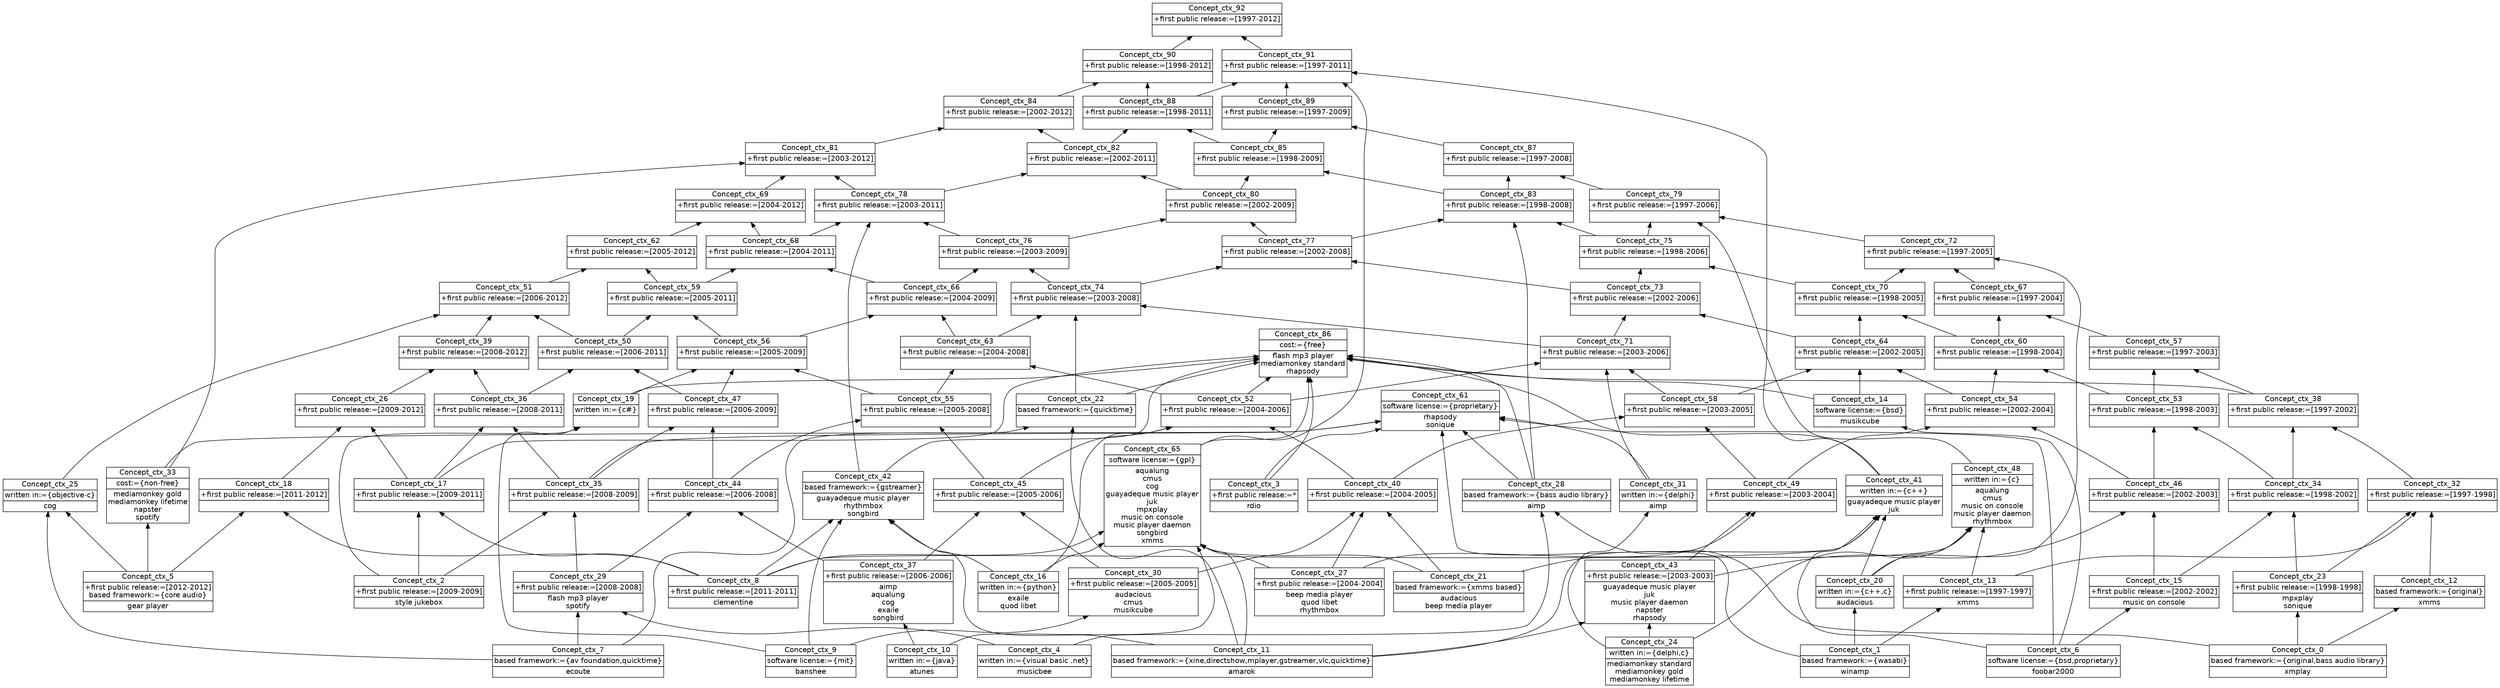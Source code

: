 digraph G { 
	rankdir=BT;
	margin=0;
	node [margin="0.03,0.03",fontname="DejaVu Sans"];
	ranksep=0.3;
	nodesep=0.2;
//graph[label="name:ctx,concept number:93,object number:37,attribute number:94"
55 [shape=none,label=<<table border="0" cellborder="1" cellspacing="0" port="p"><tr><td>Concept_ctx_5</td></tr><tr><td>+first public release:=[2012-2012]<br/>based framework:={core audio}<br/></td></tr><tr><td>gear player<br/></td></tr></table>>];
56 [shape=none,label=<<table border="0" cellborder="1" cellspacing="0" port="p"><tr><td>Concept_ctx_8</td></tr><tr><td>+first public release:=[2011-2011]<br/></td></tr><tr><td>clementine<br/></td></tr></table>>];
57 [shape=none,label=<<table border="0" cellborder="1" cellspacing="0" port="p"><tr><td>Concept_ctx_2</td></tr><tr><td>+first public release:=[2009-2009]<br/></td></tr><tr><td>style jukebox<br/></td></tr></table>>];
66 [shape=none,label=<<table border="0" cellborder="1" cellspacing="0" port="p"><tr><td>Concept_ctx_3</td></tr><tr><td>+first public release:=*<br/></td></tr><tr><td>rdio<br/></td></tr></table>>];
72 [shape=none,label=<<table border="0" cellborder="1" cellspacing="0" port="p"><tr><td>Concept_ctx_9</td></tr><tr><td>software license:={mit}<br/></td></tr><tr><td>banshee<br/></td></tr></table>>];
73 [shape=none,label=<<table border="0" cellborder="1" cellspacing="0" port="p"><tr><td>Concept_ctx_6</td></tr><tr><td>software license:={bsd,proprietary}<br/></td></tr><tr><td>foobar2000<br/></td></tr></table>>];
74 [shape=none,label=<<table border="0" cellborder="1" cellspacing="0" port="p"><tr><td>Concept_ctx_1</td></tr><tr><td>based framework:={wasabi}<br/></td></tr><tr><td>winamp<br/></td></tr></table>>];
80 [shape=none,label=<<table border="0" cellborder="1" cellspacing="0" port="p"><tr><td>Concept_ctx_7</td></tr><tr><td>based framework:={av foundation,quicktime}<br/></td></tr><tr><td>ecoute<br/></td></tr></table>>];
81 [shape=none,label=<<table border="0" cellborder="1" cellspacing="0" port="p"><tr><td>Concept_ctx_0</td></tr><tr><td>based framework:={original,bass audio library}<br/></td></tr><tr><td>xmplay<br/></td></tr></table>>];
82 [shape=none,label=<<table border="0" cellborder="1" cellspacing="0" port="p"><tr><td>Concept_ctx_11</td></tr><tr><td>based framework:={xine,directshow,mplayer,gstreamer,vlc,quicktime}<br/></td></tr><tr><td>amarok<br/></td></tr></table>>];
89 [shape=none,label=<<table border="0" cellborder="1" cellspacing="0" port="p"><tr><td>Concept_ctx_10</td></tr><tr><td>written in:={java}<br/></td></tr><tr><td>atunes<br/></td></tr></table>>];
90 [shape=none,label=<<table border="0" cellborder="1" cellspacing="0" port="p"><tr><td>Concept_ctx_4</td></tr><tr><td>written in:={visual basic .net}<br/></td></tr><tr><td>musicbee<br/></td></tr></table>>];
45 [shape=none,label=<<table border="0" cellborder="1" cellspacing="0" port="p"><tr><td>Concept_ctx_18</td></tr><tr><td>+first public release:=[2011-2012]<br/></td></tr><tr><td><br/></td></tr></table>>];
46 [shape=none,label=<<table border="0" cellborder="1" cellspacing="0" port="p"><tr><td>Concept_ctx_17</td></tr><tr><td>+first public release:=[2009-2011]<br/></td></tr><tr><td><br/></td></tr></table>>];
63 [shape=none,label=<<table border="0" cellborder="1" cellspacing="0" port="p"><tr><td>Concept_ctx_15</td></tr><tr><td>+first public release:=[2002-2002]<br/></td></tr><tr><td>music on console<br/></td></tr></table>>];
65 [shape=none,label=<<table border="0" cellborder="1" cellspacing="0" port="p"><tr><td>Concept_ctx_13</td></tr><tr><td>+first public release:=[1997-1997]<br/></td></tr><tr><td>xmms<br/></td></tr></table>>];
70 [shape=none,label=<<table border="0" cellborder="1" cellspacing="0" port="p"><tr><td>Concept_ctx_14</td></tr><tr><td>software license:={bsd}<br/></td></tr><tr><td>musikcube<br/></td></tr></table>>];
75 [shape=none,label=<<table border="0" cellborder="1" cellspacing="0" port="p"><tr><td>Concept_ctx_12</td></tr><tr><td>based framework:={original}<br/></td></tr><tr><td>xmms<br/></td></tr></table>>];
76 [shape=none,label=<<table border="0" cellborder="1" cellspacing="0" port="p"><tr><td>Concept_ctx_21</td></tr><tr><td>based framework:={xmms based}<br/></td></tr><tr><td>audacious<br/>beep media player<br/></td></tr></table>>];
79 [shape=none,label=<<table border="0" cellborder="1" cellspacing="0" port="p"><tr><td>Concept_ctx_22</td></tr><tr><td>based framework:={quicktime}<br/></td></tr><tr><td><br/></td></tr></table>>];
84 [shape=none,label=<<table border="0" cellborder="1" cellspacing="0" port="p"><tr><td>Concept_ctx_19</td></tr><tr><td>written in:={c#}<br/></td></tr><tr><td><br/></td></tr></table>>];
87 [shape=none,label=<<table border="0" cellborder="1" cellspacing="0" port="p"><tr><td>Concept_ctx_16</td></tr><tr><td>written in:={python}<br/></td></tr><tr><td>exaile<br/>quod libet<br/></td></tr></table>>];
91 [shape=none,label=<<table border="0" cellborder="1" cellspacing="0" port="p"><tr><td>Concept_ctx_20</td></tr><tr><td>written in:={c++,c}<br/></td></tr><tr><td>audacious<br/></td></tr></table>>];
36 [shape=none,label=<<table border="0" cellborder="1" cellspacing="0" port="p"><tr><td>Concept_ctx_26</td></tr><tr><td>+first public release:=[2009-2012]<br/></td></tr><tr><td><br/></td></tr></table>>];
61 [shape=none,label=<<table border="0" cellborder="1" cellspacing="0" port="p"><tr><td>Concept_ctx_27</td></tr><tr><td>+first public release:=[2004-2004]<br/></td></tr><tr><td>beep media player<br/>quod libet<br/>rhythmbox<br/></td></tr></table>>];
64 [shape=none,label=<<table border="0" cellborder="1" cellspacing="0" port="p"><tr><td>Concept_ctx_23</td></tr><tr><td>+first public release:=[1998-1998]<br/></td></tr><tr><td>mpxplay<br/>sonique<br/></td></tr></table>>];
77 [shape=none,label=<<table border="0" cellborder="1" cellspacing="0" port="p"><tr><td>Concept_ctx_28</td></tr><tr><td>based framework:={bass audio library}<br/></td></tr><tr><td>aimp<br/></td></tr></table>>];
86 [shape=none,label=<<table border="0" cellborder="1" cellspacing="0" port="p"><tr><td>Concept_ctx_25</td></tr><tr><td>written in:={objective-c}<br/></td></tr><tr><td>cog<br/></td></tr></table>>];
58 [shape=none,label=<<table border="0" cellborder="1" cellspacing="0" port="p"><tr><td>Concept_ctx_29</td></tr><tr><td>+first public release:=[2008-2008]<br/></td></tr><tr><td>flash mp3 player<br/>spotify<br/></td></tr></table>>];
60 [shape=none,label=<<table border="0" cellborder="1" cellspacing="0" port="p"><tr><td>Concept_ctx_30</td></tr><tr><td>+first public release:=[2005-2005]<br/></td></tr><tr><td>audacious<br/>cmus<br/>musikcube<br/></td></tr></table>>];
83 [shape=none,label=<<table border="0" cellborder="1" cellspacing="0" port="p"><tr><td>Concept_ctx_31</td></tr><tr><td>written in:={delphi}<br/></td></tr><tr><td>aimp<br/></td></tr></table>>];
47 [shape=none,label=<<table border="0" cellborder="1" cellspacing="0" port="p"><tr><td>Concept_ctx_35</td></tr><tr><td>+first public release:=[2008-2009]<br/></td></tr><tr><td><br/></td></tr></table>>];
53 [shape=none,label=<<table border="0" cellborder="1" cellspacing="0" port="p"><tr><td>Concept_ctx_34</td></tr><tr><td>+first public release:=[1998-2002]<br/></td></tr><tr><td><br/></td></tr></table>>];
54 [shape=none,label=<<table border="0" cellborder="1" cellspacing="0" port="p"><tr><td>Concept_ctx_32</td></tr><tr><td>+first public release:=[1997-1998]<br/></td></tr><tr><td><br/></td></tr></table>>];
67 [shape=none,label=<<table border="0" cellborder="1" cellspacing="0" port="p"><tr><td>Concept_ctx_33</td></tr><tr><td>cost:={non-free}<br/></td></tr><tr><td>mediamonkey gold<br/>mediamonkey lifetime<br/>napster<br/>spotify<br/></td></tr></table>>];
37 [shape=none,label=<<table border="0" cellborder="1" cellspacing="0" port="p"><tr><td>Concept_ctx_36</td></tr><tr><td>+first public release:=[2008-2011]<br/></td></tr><tr><td><br/></td></tr></table>>];
59 [shape=none,label=<<table border="0" cellborder="1" cellspacing="0" port="p"><tr><td>Concept_ctx_37</td></tr><tr><td>+first public release:=[2006-2006]<br/></td></tr><tr><td>aimp<br/>aqualung<br/>cog<br/>exaile<br/>songbird<br/></td></tr></table>>];
28 [shape=none,label=<<table border="0" cellborder="1" cellspacing="0" port="p"><tr><td>Concept_ctx_39</td></tr><tr><td>+first public release:=[2008-2012]<br/></td></tr><tr><td><br/></td></tr></table>>];
44 [shape=none,label=<<table border="0" cellborder="1" cellspacing="0" port="p"><tr><td>Concept_ctx_38</td></tr><tr><td>+first public release:=[1997-2002]<br/></td></tr><tr><td><br/></td></tr></table>>];
50 [shape=none,label=<<table border="0" cellborder="1" cellspacing="0" port="p"><tr><td>Concept_ctx_40</td></tr><tr><td>+first public release:=[2004-2005]<br/></td></tr><tr><td><br/></td></tr></table>>];
85 [shape=none,label=<<table border="0" cellborder="1" cellspacing="0" port="p"><tr><td>Concept_ctx_41</td></tr><tr><td>written in:={c++}<br/></td></tr><tr><td>guayadeque music player<br/>juk<br/></td></tr></table>>];
78 [shape=none,label=<<table border="0" cellborder="1" cellspacing="0" port="p"><tr><td>Concept_ctx_42</td></tr><tr><td>based framework:={gstreamer}<br/></td></tr><tr><td>guayadeque music player<br/>rhythmbox<br/>songbird<br/></td></tr></table>>];
62 [shape=none,label=<<table border="0" cellborder="1" cellspacing="0" port="p"><tr><td>Concept_ctx_43</td></tr><tr><td>+first public release:=[2003-2003]<br/></td></tr><tr><td>guayadeque music player<br/>juk<br/>music player daemon<br/>napster<br/>rhapsody<br/></td></tr></table>>];
48 [shape=none,label=<<table border="0" cellborder="1" cellspacing="0" port="p"><tr><td>Concept_ctx_44</td></tr><tr><td>+first public release:=[2006-2008]<br/></td></tr><tr><td><br/></td></tr></table>>];
49 [shape=none,label=<<table border="0" cellborder="1" cellspacing="0" port="p"><tr><td>Concept_ctx_45</td></tr><tr><td>+first public release:=[2005-2006]<br/></td></tr><tr><td><br/></td></tr></table>>];
38 [shape=none,label=<<table border="0" cellborder="1" cellspacing="0" port="p"><tr><td>Concept_ctx_47</td></tr><tr><td>+first public release:=[2006-2009]<br/></td></tr><tr><td><br/></td></tr></table>>];
52 [shape=none,label=<<table border="0" cellborder="1" cellspacing="0" port="p"><tr><td>Concept_ctx_46</td></tr><tr><td>+first public release:=[2002-2003]<br/></td></tr><tr><td><br/></td></tr></table>>];
29 [shape=none,label=<<table border="0" cellborder="1" cellspacing="0" port="p"><tr><td>Concept_ctx_50</td></tr><tr><td>+first public release:=[2006-2011]<br/></td></tr><tr><td><br/></td></tr></table>>];
51 [shape=none,label=<<table border="0" cellborder="1" cellspacing="0" port="p"><tr><td>Concept_ctx_49</td></tr><tr><td>+first public release:=[2003-2004]<br/></td></tr><tr><td><br/></td></tr></table>>];
88 [shape=none,label=<<table border="0" cellborder="1" cellspacing="0" port="p"><tr><td>Concept_ctx_48</td></tr><tr><td>written in:={c}<br/></td></tr><tr><td>aqualung<br/>cmus<br/>music on console<br/>music player daemon<br/>rhythmbox<br/></td></tr></table>>];
21 [shape=none,label=<<table border="0" cellborder="1" cellspacing="0" port="p"><tr><td>Concept_ctx_51</td></tr><tr><td>+first public release:=[2006-2012]<br/></td></tr><tr><td><br/></td></tr></table>>];
40 [shape=none,label=<<table border="0" cellborder="1" cellspacing="0" port="p"><tr><td>Concept_ctx_52</td></tr><tr><td>+first public release:=[2004-2006]<br/></td></tr><tr><td><br/></td></tr></table>>];
39 [shape=none,label=<<table border="0" cellborder="1" cellspacing="0" port="p"><tr><td>Concept_ctx_55</td></tr><tr><td>+first public release:=[2005-2008]<br/></td></tr><tr><td><br/></td></tr></table>>];
42 [shape=none,label=<<table border="0" cellborder="1" cellspacing="0" port="p"><tr><td>Concept_ctx_54</td></tr><tr><td>+first public release:=[2002-2004]<br/></td></tr><tr><td><br/></td></tr></table>>];
43 [shape=none,label=<<table border="0" cellborder="1" cellspacing="0" port="p"><tr><td>Concept_ctx_53</td></tr><tr><td>+first public release:=[1998-2003]<br/></td></tr><tr><td><br/></td></tr></table>>];
30 [shape=none,label=<<table border="0" cellborder="1" cellspacing="0" port="p"><tr><td>Concept_ctx_56</td></tr><tr><td>+first public release:=[2005-2009]<br/></td></tr><tr><td><br/></td></tr></table>>];
22 [shape=none,label=<<table border="0" cellborder="1" cellspacing="0" port="p"><tr><td>Concept_ctx_59</td></tr><tr><td>+first public release:=[2005-2011]<br/></td></tr><tr><td><br/></td></tr></table>>];
35 [shape=none,label=<<table border="0" cellborder="1" cellspacing="0" port="p"><tr><td>Concept_ctx_57</td></tr><tr><td>+first public release:=[1997-2003]<br/></td></tr><tr><td><br/></td></tr></table>>];
41 [shape=none,label=<<table border="0" cellborder="1" cellspacing="0" port="p"><tr><td>Concept_ctx_58</td></tr><tr><td>+first public release:=[2003-2005]<br/></td></tr><tr><td><br/></td></tr></table>>];
15 [shape=none,label=<<table border="0" cellborder="1" cellspacing="0" port="p"><tr><td>Concept_ctx_62</td></tr><tr><td>+first public release:=[2005-2012]<br/></td></tr><tr><td><br/></td></tr></table>>];
31 [shape=none,label=<<table border="0" cellborder="1" cellspacing="0" port="p"><tr><td>Concept_ctx_63</td></tr><tr><td>+first public release:=[2004-2008]<br/></td></tr><tr><td><br/></td></tr></table>>];
34 [shape=none,label=<<table border="0" cellborder="1" cellspacing="0" port="p"><tr><td>Concept_ctx_60</td></tr><tr><td>+first public release:=[1998-2004]<br/></td></tr><tr><td><br/></td></tr></table>>];
71 [shape=none,label=<<table border="0" cellborder="1" cellspacing="0" port="p"><tr><td>Concept_ctx_61</td></tr><tr><td>software license:={proprietary}<br/></td></tr><tr><td>rhapsody<br/>sonique<br/></td></tr></table>>];
23 [shape=none,label=<<table border="0" cellborder="1" cellspacing="0" port="p"><tr><td>Concept_ctx_66</td></tr><tr><td>+first public release:=[2004-2009]<br/></td></tr><tr><td><br/></td></tr></table>>];
33 [shape=none,label=<<table border="0" cellborder="1" cellspacing="0" port="p"><tr><td>Concept_ctx_64</td></tr><tr><td>+first public release:=[2002-2005]<br/></td></tr><tr><td><br/></td></tr></table>>];
69 [shape=none,label=<<table border="0" cellborder="1" cellspacing="0" port="p"><tr><td>Concept_ctx_65</td></tr><tr><td>software license:={gpl}<br/></td></tr><tr><td>aqualung<br/>cmus<br/>cog<br/>guayadeque music player<br/>juk<br/>mpxplay<br/>music on console<br/>music player daemon<br/>songbird<br/>xmms<br/></td></tr></table>>];
16 [shape=none,label=<<table border="0" cellborder="1" cellspacing="0" port="p"><tr><td>Concept_ctx_68</td></tr><tr><td>+first public release:=[2004-2011]<br/></td></tr><tr><td><br/></td></tr></table>>];
27 [shape=none,label=<<table border="0" cellborder="1" cellspacing="0" port="p"><tr><td>Concept_ctx_67</td></tr><tr><td>+first public release:=[1997-2004]<br/></td></tr><tr><td><br/></td></tr></table>>];
10 [shape=none,label=<<table border="0" cellborder="1" cellspacing="0" port="p"><tr><td>Concept_ctx_69</td></tr><tr><td>+first public release:=[2004-2012]<br/></td></tr><tr><td><br/></td></tr></table>>];
26 [shape=none,label=<<table border="0" cellborder="1" cellspacing="0" port="p"><tr><td>Concept_ctx_70</td></tr><tr><td>+first public release:=[1998-2005]<br/></td></tr><tr><td><br/></td></tr></table>>];
32 [shape=none,label=<<table border="0" cellborder="1" cellspacing="0" port="p"><tr><td>Concept_ctx_71</td></tr><tr><td>+first public release:=[2003-2006]<br/></td></tr><tr><td><br/></td></tr></table>>];
20 [shape=none,label=<<table border="0" cellborder="1" cellspacing="0" port="p"><tr><td>Concept_ctx_72</td></tr><tr><td>+first public release:=[1997-2005]<br/></td></tr><tr><td><br/></td></tr></table>>];
25 [shape=none,label=<<table border="0" cellborder="1" cellspacing="0" port="p"><tr><td>Concept_ctx_73</td></tr><tr><td>+first public release:=[2002-2006]<br/></td></tr><tr><td><br/></td></tr></table>>];
24 [shape=none,label=<<table border="0" cellborder="1" cellspacing="0" port="p"><tr><td>Concept_ctx_74</td></tr><tr><td>+first public release:=[2003-2008]<br/></td></tr><tr><td><br/></td></tr></table>>];
17 [shape=none,label=<<table border="0" cellborder="1" cellspacing="0" port="p"><tr><td>Concept_ctx_76</td></tr><tr><td>+first public release:=[2003-2009]<br/></td></tr><tr><td><br/></td></tr></table>>];
19 [shape=none,label=<<table border="0" cellborder="1" cellspacing="0" port="p"><tr><td>Concept_ctx_75</td></tr><tr><td>+first public release:=[1998-2006]<br/></td></tr><tr><td><br/></td></tr></table>>];
11 [shape=none,label=<<table border="0" cellborder="1" cellspacing="0" port="p"><tr><td>Concept_ctx_78</td></tr><tr><td>+first public release:=[2003-2011]<br/></td></tr><tr><td><br/></td></tr></table>>];
18 [shape=none,label=<<table border="0" cellborder="1" cellspacing="0" port="p"><tr><td>Concept_ctx_77</td></tr><tr><td>+first public release:=[2002-2008]<br/></td></tr><tr><td><br/></td></tr></table>>];
12 [shape=none,label=<<table border="0" cellborder="1" cellspacing="0" port="p"><tr><td>Concept_ctx_80</td></tr><tr><td>+first public release:=[2002-2009]<br/></td></tr><tr><td><br/></td></tr></table>>];
14 [shape=none,label=<<table border="0" cellborder="1" cellspacing="0" port="p"><tr><td>Concept_ctx_79</td></tr><tr><td>+first public release:=[1997-2006]<br/></td></tr><tr><td><br/></td></tr></table>>];
6 [shape=none,label=<<table border="0" cellborder="1" cellspacing="0" port="p"><tr><td>Concept_ctx_81</td></tr><tr><td>+first public release:=[2003-2012]<br/></td></tr><tr><td><br/></td></tr></table>>];
7 [shape=none,label=<<table border="0" cellborder="1" cellspacing="0" port="p"><tr><td>Concept_ctx_82</td></tr><tr><td>+first public release:=[2002-2011]<br/></td></tr><tr><td><br/></td></tr></table>>];
13 [shape=none,label=<<table border="0" cellborder="1" cellspacing="0" port="p"><tr><td>Concept_ctx_83</td></tr><tr><td>+first public release:=[1998-2008]<br/></td></tr><tr><td><br/></td></tr></table>>];
3 [shape=none,label=<<table border="0" cellborder="1" cellspacing="0" port="p"><tr><td>Concept_ctx_84</td></tr><tr><td>+first public release:=[2002-2012]<br/></td></tr><tr><td><br/></td></tr></table>>];
68 [shape=none,label=<<table border="0" cellborder="1" cellspacing="0" port="p"><tr><td>Concept_ctx_86</td></tr><tr><td>cost:={free}<br/></td></tr><tr><td>flash mp3 player<br/>mediamonkey standard<br/>rhapsody<br/></td></tr></table>>];
8 [shape=none,label=<<table border="0" cellborder="1" cellspacing="0" port="p"><tr><td>Concept_ctx_85</td></tr><tr><td>+first public release:=[1998-2009]<br/></td></tr><tr><td><br/></td></tr></table>>];
4 [shape=none,label=<<table border="0" cellborder="1" cellspacing="0" port="p"><tr><td>Concept_ctx_88</td></tr><tr><td>+first public release:=[1998-2011]<br/></td></tr><tr><td><br/></td></tr></table>>];
9 [shape=none,label=<<table border="0" cellborder="1" cellspacing="0" port="p"><tr><td>Concept_ctx_87</td></tr><tr><td>+first public release:=[1997-2008]<br/></td></tr><tr><td><br/></td></tr></table>>];
1 [shape=none,label=<<table border="0" cellborder="1" cellspacing="0" port="p"><tr><td>Concept_ctx_90</td></tr><tr><td>+first public release:=[1998-2012]<br/></td></tr><tr><td><br/></td></tr></table>>];
5 [shape=none,label=<<table border="0" cellborder="1" cellspacing="0" port="p"><tr><td>Concept_ctx_89</td></tr><tr><td>+first public release:=[1997-2009]<br/></td></tr><tr><td><br/></td></tr></table>>];
2 [shape=none,label=<<table border="0" cellborder="1" cellspacing="0" port="p"><tr><td>Concept_ctx_91</td></tr><tr><td>+first public release:=[1997-2011]<br/></td></tr><tr><td><br/></td></tr></table>>];
0 [shape=none,label=<<table border="0" cellborder="1" cellspacing="0" port="p"><tr><td>Concept_ctx_92</td></tr><tr><td>+first public release:=[1997-2012]<br/></td></tr><tr><td><br/></td></tr></table>>];
92 [shape=none,label=<<table border="0" cellborder="1" cellspacing="0" port="p"><tr><td>Concept_ctx_24</td></tr><tr><td>written in:={delphi,c}<br/></td></tr><tr><td>mediamonkey standard<br/>mediamonkey gold<br/>mediamonkey lifetime<br/></td></tr></table>>];
	56:p -> 45:p
	55:p -> 45:p
	56:p -> 46:p
	57:p -> 46:p
	73:p -> 63:p
	74:p -> 65:p
	73:p -> 70:p
	81:p -> 75:p
	80:p -> 79:p
	82:p -> 79:p
	72:p -> 84:p
	57:p -> 84:p
	74:p -> 91:p
	46:p -> 36:p
	45:p -> 36:p
	81:p -> 64:p
	90:p -> 77:p
	81:p -> 77:p
	80:p -> 86:p
	55:p -> 86:p
	80:p -> 58:p
	90:p -> 58:p
	72:p -> 60:p
	92:p -> 83:p
	57:p -> 47:p
	58:p -> 47:p
	63:p -> 53:p
	64:p -> 53:p
	75:p -> 54:p
	64:p -> 54:p
	65:p -> 54:p
	55:p -> 67:p
	47:p -> 37:p
	46:p -> 37:p
	89:p -> 59:p
	37:p -> 28:p
	36:p -> 28:p
	54:p -> 44:p
	53:p -> 44:p
	60:p -> 50:p
	61:p -> 50:p
	76:p -> 50:p
	91:p -> 85:p
	82:p -> 85:p
	56:p -> 85:p
	73:p -> 85:p
	72:p -> 78:p
	82:p -> 78:p
	87:p -> 78:p
	56:p -> 78:p
	92:p -> 62:p
	82:p -> 62:p
	58:p -> 48:p
	59:p -> 48:p
	60:p -> 49:p
	59:p -> 49:p
	47:p -> 38:p
	48:p -> 38:p
	62:p -> 52:p
	63:p -> 52:p
	37:p -> 29:p
	38:p -> 29:p
	62:p -> 51:p
	61:p -> 51:p
	91:p -> 88:p
	92:p -> 88:p
	65:p -> 88:p
	76:p -> 88:p
	28:p -> 21:p
	29:p -> 21:p
	86:p -> 21:p
	49:p -> 40:p
	50:p -> 40:p
	87:p -> 40:p
	48:p -> 39:p
	49:p -> 39:p
	52:p -> 42:p
	51:p -> 42:p
	52:p -> 43:p
	53:p -> 43:p
	84:p -> 30:p
	38:p -> 30:p
	39:p -> 30:p
	29:p -> 22:p
	30:p -> 22:p
	43:p -> 35:p
	44:p -> 35:p
	50:p -> 41:p
	51:p -> 41:p
	21:p -> 15:p
	22:p -> 15:p
	39:p -> 31:p
	40:p -> 31:p
	42:p -> 34:p
	43:p -> 34:p
	74:p -> 71:p
	47:p -> 71:p
	66:p -> 71:p
	77:p -> 71:p
	67:p -> 71:p
	73:p -> 71:p
	83:p -> 71:p
	30:p -> 23:p
	31:p -> 23:p
	42:p -> 33:p
	70:p -> 33:p
	41:p -> 33:p
	82:p -> 69:p
	89:p -> 69:p
	87:p -> 69:p
	56:p -> 69:p
	61:p -> 69:p
	76:p -> 69:p
	22:p -> 16:p
	23:p -> 16:p
	34:p -> 27:p
	35:p -> 27:p
	16:p -> 10:p
	15:p -> 10:p
	34:p -> 26:p
	33:p -> 26:p
	40:p -> 32:p
	41:p -> 32:p
	83:p -> 32:p
	91:p -> 20:p
	26:p -> 20:p
	27:p -> 20:p
	32:p -> 25:p
	33:p -> 25:p
	31:p -> 24:p
	32:p -> 24:p
	79:p -> 24:p
	24:p -> 17:p
	23:p -> 17:p
	26:p -> 19:p
	25:p -> 19:p
	16:p -> 11:p
	17:p -> 11:p
	78:p -> 11:p
	24:p -> 18:p
	25:p -> 18:p
	18:p -> 12:p
	17:p -> 12:p
	20:p -> 14:p
	19:p -> 14:p
	88:p -> 14:p
	11:p -> 6:p
	67:p -> 6:p
	10:p -> 6:p
	11:p -> 7:p
	12:p -> 7:p
	18:p -> 13:p
	19:p -> 13:p
	77:p -> 13:p
	6:p -> 3:p
	7:p -> 3:p
	40:p -> 68:p
	78:p -> 68:p
	84:p -> 68:p
	69:p -> 68:p
	79:p -> 68:p
	44:p -> 68:p
	66:p -> 68:p
	77:p -> 68:p
	70:p -> 68:p
	46:p -> 68:p
	85:p -> 68:p
	13:p -> 8:p
	12:p -> 8:p
	7:p -> 4:p
	8:p -> 4:p
	13:p -> 9:p
	14:p -> 9:p
	3:p -> 1:p
	4:p -> 1:p
	8:p -> 5:p
	9:p -> 5:p
	5:p -> 2:p
	4:p -> 2:p
	69:p -> 2:p
	85:p -> 2:p
	2:p -> 0:p
	1:p -> 0:p
}